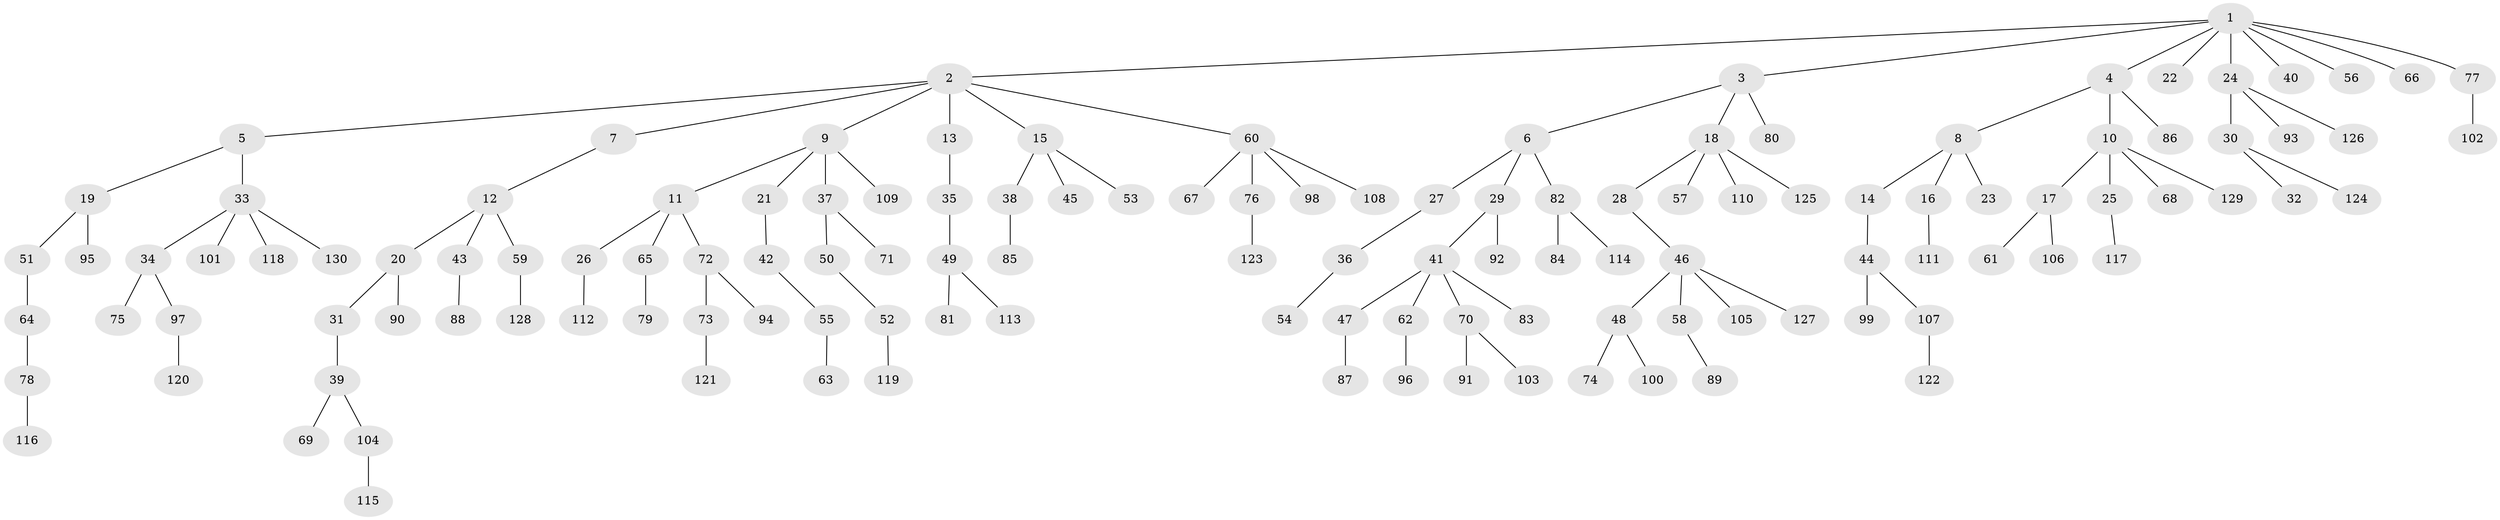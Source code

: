 // Generated by graph-tools (version 1.1) at 2025/50/03/09/25 03:50:21]
// undirected, 130 vertices, 129 edges
graph export_dot {
graph [start="1"]
  node [color=gray90,style=filled];
  1;
  2;
  3;
  4;
  5;
  6;
  7;
  8;
  9;
  10;
  11;
  12;
  13;
  14;
  15;
  16;
  17;
  18;
  19;
  20;
  21;
  22;
  23;
  24;
  25;
  26;
  27;
  28;
  29;
  30;
  31;
  32;
  33;
  34;
  35;
  36;
  37;
  38;
  39;
  40;
  41;
  42;
  43;
  44;
  45;
  46;
  47;
  48;
  49;
  50;
  51;
  52;
  53;
  54;
  55;
  56;
  57;
  58;
  59;
  60;
  61;
  62;
  63;
  64;
  65;
  66;
  67;
  68;
  69;
  70;
  71;
  72;
  73;
  74;
  75;
  76;
  77;
  78;
  79;
  80;
  81;
  82;
  83;
  84;
  85;
  86;
  87;
  88;
  89;
  90;
  91;
  92;
  93;
  94;
  95;
  96;
  97;
  98;
  99;
  100;
  101;
  102;
  103;
  104;
  105;
  106;
  107;
  108;
  109;
  110;
  111;
  112;
  113;
  114;
  115;
  116;
  117;
  118;
  119;
  120;
  121;
  122;
  123;
  124;
  125;
  126;
  127;
  128;
  129;
  130;
  1 -- 2;
  1 -- 3;
  1 -- 4;
  1 -- 22;
  1 -- 24;
  1 -- 40;
  1 -- 56;
  1 -- 66;
  1 -- 77;
  2 -- 5;
  2 -- 7;
  2 -- 9;
  2 -- 13;
  2 -- 15;
  2 -- 60;
  3 -- 6;
  3 -- 18;
  3 -- 80;
  4 -- 8;
  4 -- 10;
  4 -- 86;
  5 -- 19;
  5 -- 33;
  6 -- 27;
  6 -- 29;
  6 -- 82;
  7 -- 12;
  8 -- 14;
  8 -- 16;
  8 -- 23;
  9 -- 11;
  9 -- 21;
  9 -- 37;
  9 -- 109;
  10 -- 17;
  10 -- 25;
  10 -- 68;
  10 -- 129;
  11 -- 26;
  11 -- 65;
  11 -- 72;
  12 -- 20;
  12 -- 43;
  12 -- 59;
  13 -- 35;
  14 -- 44;
  15 -- 38;
  15 -- 45;
  15 -- 53;
  16 -- 111;
  17 -- 61;
  17 -- 106;
  18 -- 28;
  18 -- 57;
  18 -- 110;
  18 -- 125;
  19 -- 51;
  19 -- 95;
  20 -- 31;
  20 -- 90;
  21 -- 42;
  24 -- 30;
  24 -- 93;
  24 -- 126;
  25 -- 117;
  26 -- 112;
  27 -- 36;
  28 -- 46;
  29 -- 41;
  29 -- 92;
  30 -- 32;
  30 -- 124;
  31 -- 39;
  33 -- 34;
  33 -- 101;
  33 -- 118;
  33 -- 130;
  34 -- 75;
  34 -- 97;
  35 -- 49;
  36 -- 54;
  37 -- 50;
  37 -- 71;
  38 -- 85;
  39 -- 69;
  39 -- 104;
  41 -- 47;
  41 -- 62;
  41 -- 70;
  41 -- 83;
  42 -- 55;
  43 -- 88;
  44 -- 99;
  44 -- 107;
  46 -- 48;
  46 -- 58;
  46 -- 105;
  46 -- 127;
  47 -- 87;
  48 -- 74;
  48 -- 100;
  49 -- 81;
  49 -- 113;
  50 -- 52;
  51 -- 64;
  52 -- 119;
  55 -- 63;
  58 -- 89;
  59 -- 128;
  60 -- 67;
  60 -- 76;
  60 -- 98;
  60 -- 108;
  62 -- 96;
  64 -- 78;
  65 -- 79;
  70 -- 91;
  70 -- 103;
  72 -- 73;
  72 -- 94;
  73 -- 121;
  76 -- 123;
  77 -- 102;
  78 -- 116;
  82 -- 84;
  82 -- 114;
  97 -- 120;
  104 -- 115;
  107 -- 122;
}
